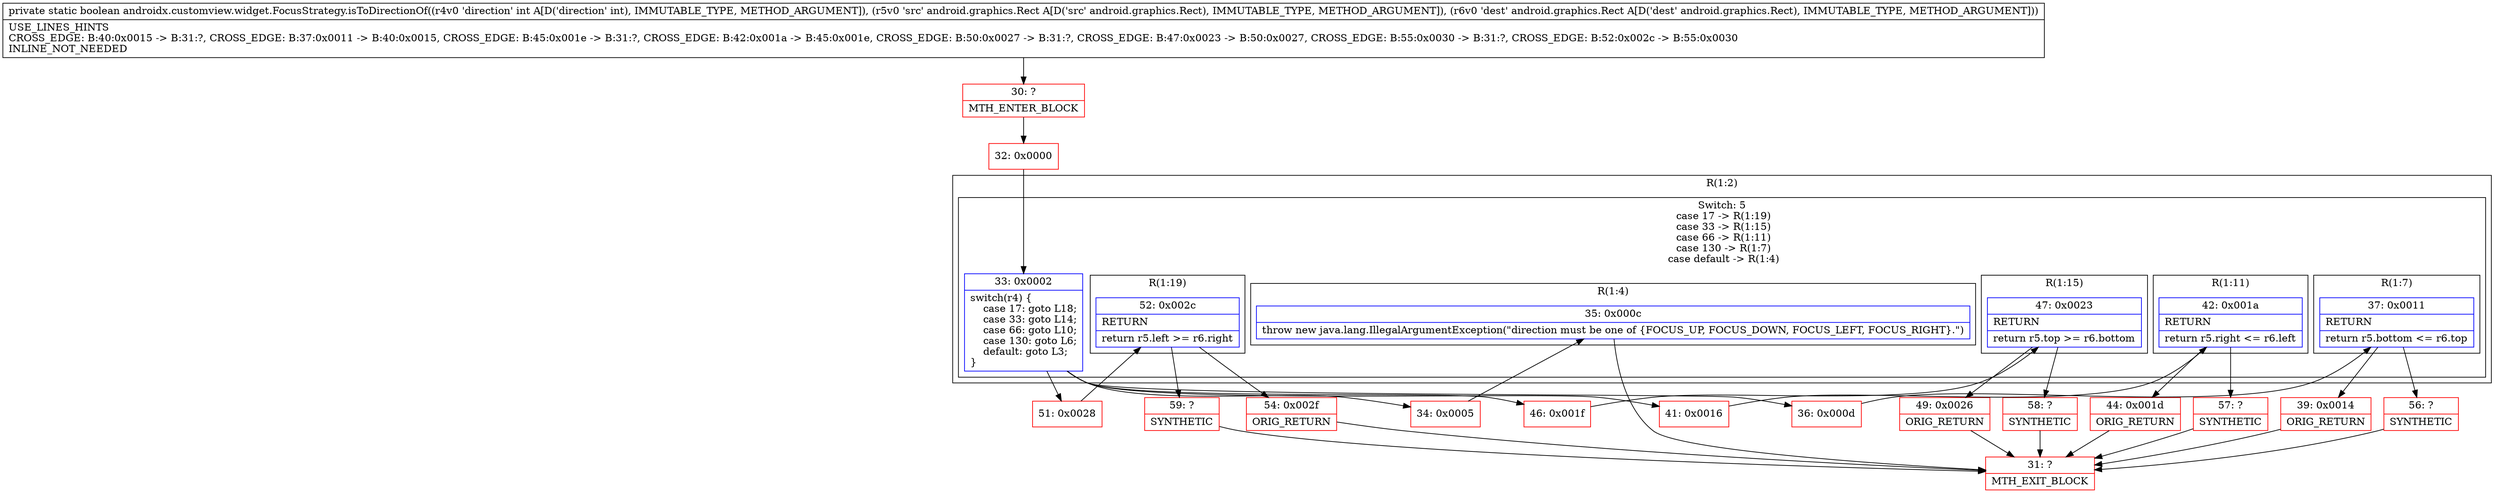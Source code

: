 digraph "CFG forandroidx.customview.widget.FocusStrategy.isToDirectionOf(ILandroid\/graphics\/Rect;Landroid\/graphics\/Rect;)Z" {
subgraph cluster_Region_121538472 {
label = "R(1:2)";
node [shape=record,color=blue];
subgraph cluster_SwitchRegion_1192461118 {
label = "Switch: 5
 case 17 -> R(1:19)
 case 33 -> R(1:15)
 case 66 -> R(1:11)
 case 130 -> R(1:7)
 case default -> R(1:4)";
node [shape=record,color=blue];
Node_33 [shape=record,label="{33\:\ 0x0002|switch(r4) \{\l    case 17: goto L18;\l    case 33: goto L14;\l    case 66: goto L10;\l    case 130: goto L6;\l    default: goto L3;\l\}\l}"];
subgraph cluster_Region_106286766 {
label = "R(1:19)";
node [shape=record,color=blue];
Node_52 [shape=record,label="{52\:\ 0x002c|RETURN\l|return r5.left \>= r6.right\l}"];
}
subgraph cluster_Region_936866928 {
label = "R(1:15)";
node [shape=record,color=blue];
Node_47 [shape=record,label="{47\:\ 0x0023|RETURN\l|return r5.top \>= r6.bottom\l}"];
}
subgraph cluster_Region_1151837925 {
label = "R(1:11)";
node [shape=record,color=blue];
Node_42 [shape=record,label="{42\:\ 0x001a|RETURN\l|return r5.right \<= r6.left\l}"];
}
subgraph cluster_Region_527877948 {
label = "R(1:7)";
node [shape=record,color=blue];
Node_37 [shape=record,label="{37\:\ 0x0011|RETURN\l|return r5.bottom \<= r6.top\l}"];
}
subgraph cluster_Region_931027650 {
label = "R(1:4)";
node [shape=record,color=blue];
Node_35 [shape=record,label="{35\:\ 0x000c|throw new java.lang.IllegalArgumentException(\"direction must be one of \{FOCUS_UP, FOCUS_DOWN, FOCUS_LEFT, FOCUS_RIGHT\}.\")\l}"];
}
}
}
Node_30 [shape=record,color=red,label="{30\:\ ?|MTH_ENTER_BLOCK\l}"];
Node_32 [shape=record,color=red,label="{32\:\ 0x0000}"];
Node_34 [shape=record,color=red,label="{34\:\ 0x0005}"];
Node_31 [shape=record,color=red,label="{31\:\ ?|MTH_EXIT_BLOCK\l}"];
Node_36 [shape=record,color=red,label="{36\:\ 0x000d}"];
Node_39 [shape=record,color=red,label="{39\:\ 0x0014|ORIG_RETURN\l}"];
Node_56 [shape=record,color=red,label="{56\:\ ?|SYNTHETIC\l}"];
Node_41 [shape=record,color=red,label="{41\:\ 0x0016}"];
Node_44 [shape=record,color=red,label="{44\:\ 0x001d|ORIG_RETURN\l}"];
Node_57 [shape=record,color=red,label="{57\:\ ?|SYNTHETIC\l}"];
Node_46 [shape=record,color=red,label="{46\:\ 0x001f}"];
Node_49 [shape=record,color=red,label="{49\:\ 0x0026|ORIG_RETURN\l}"];
Node_58 [shape=record,color=red,label="{58\:\ ?|SYNTHETIC\l}"];
Node_51 [shape=record,color=red,label="{51\:\ 0x0028}"];
Node_54 [shape=record,color=red,label="{54\:\ 0x002f|ORIG_RETURN\l}"];
Node_59 [shape=record,color=red,label="{59\:\ ?|SYNTHETIC\l}"];
MethodNode[shape=record,label="{private static boolean androidx.customview.widget.FocusStrategy.isToDirectionOf((r4v0 'direction' int A[D('direction' int), IMMUTABLE_TYPE, METHOD_ARGUMENT]), (r5v0 'src' android.graphics.Rect A[D('src' android.graphics.Rect), IMMUTABLE_TYPE, METHOD_ARGUMENT]), (r6v0 'dest' android.graphics.Rect A[D('dest' android.graphics.Rect), IMMUTABLE_TYPE, METHOD_ARGUMENT]))  | USE_LINES_HINTS\lCROSS_EDGE: B:40:0x0015 \-\> B:31:?, CROSS_EDGE: B:37:0x0011 \-\> B:40:0x0015, CROSS_EDGE: B:45:0x001e \-\> B:31:?, CROSS_EDGE: B:42:0x001a \-\> B:45:0x001e, CROSS_EDGE: B:50:0x0027 \-\> B:31:?, CROSS_EDGE: B:47:0x0023 \-\> B:50:0x0027, CROSS_EDGE: B:55:0x0030 \-\> B:31:?, CROSS_EDGE: B:52:0x002c \-\> B:55:0x0030\lINLINE_NOT_NEEDED\l}"];
MethodNode -> Node_30;Node_33 -> Node_34;
Node_33 -> Node_36;
Node_33 -> Node_41;
Node_33 -> Node_46;
Node_33 -> Node_51;
Node_52 -> Node_54;
Node_52 -> Node_59;
Node_47 -> Node_49;
Node_47 -> Node_58;
Node_42 -> Node_44;
Node_42 -> Node_57;
Node_37 -> Node_39;
Node_37 -> Node_56;
Node_35 -> Node_31;
Node_30 -> Node_32;
Node_32 -> Node_33;
Node_34 -> Node_35;
Node_36 -> Node_37;
Node_39 -> Node_31;
Node_56 -> Node_31;
Node_41 -> Node_42;
Node_44 -> Node_31;
Node_57 -> Node_31;
Node_46 -> Node_47;
Node_49 -> Node_31;
Node_58 -> Node_31;
Node_51 -> Node_52;
Node_54 -> Node_31;
Node_59 -> Node_31;
}

